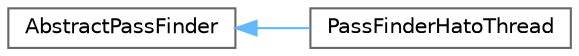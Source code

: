 digraph "クラス階層図"
{
 // LATEX_PDF_SIZE
  bgcolor="transparent";
  edge [fontname=Helvetica,fontsize=10,labelfontname=Helvetica,labelfontsize=10];
  node [fontname=Helvetica,fontsize=10,shape=box,height=0.2,width=0.4];
  rankdir="LR";
  Node0 [id="Node000000",label="AbstractPassFinder",height=0.2,width=0.4,color="grey40", fillcolor="white", style="filled",URL="$class_abstract_pass_finder.html",tooltip="グラフ探索を行うクラスの抽象クラス．実体は作成できないのでこれを継承してたクラスを使うこと．"];
  Node0 -> Node1 [id="edge2_Node000000_Node000001",dir="back",color="steelblue1",style="solid",tooltip=" "];
  Node1 [id="Node000001",label="PassFinderHatoThread",height=0.2,width=0.4,color="grey40", fillcolor="white", style="filled",URL="$class_pass_finder_hato_thread.html",tooltip="パス探索クラス"];
}
